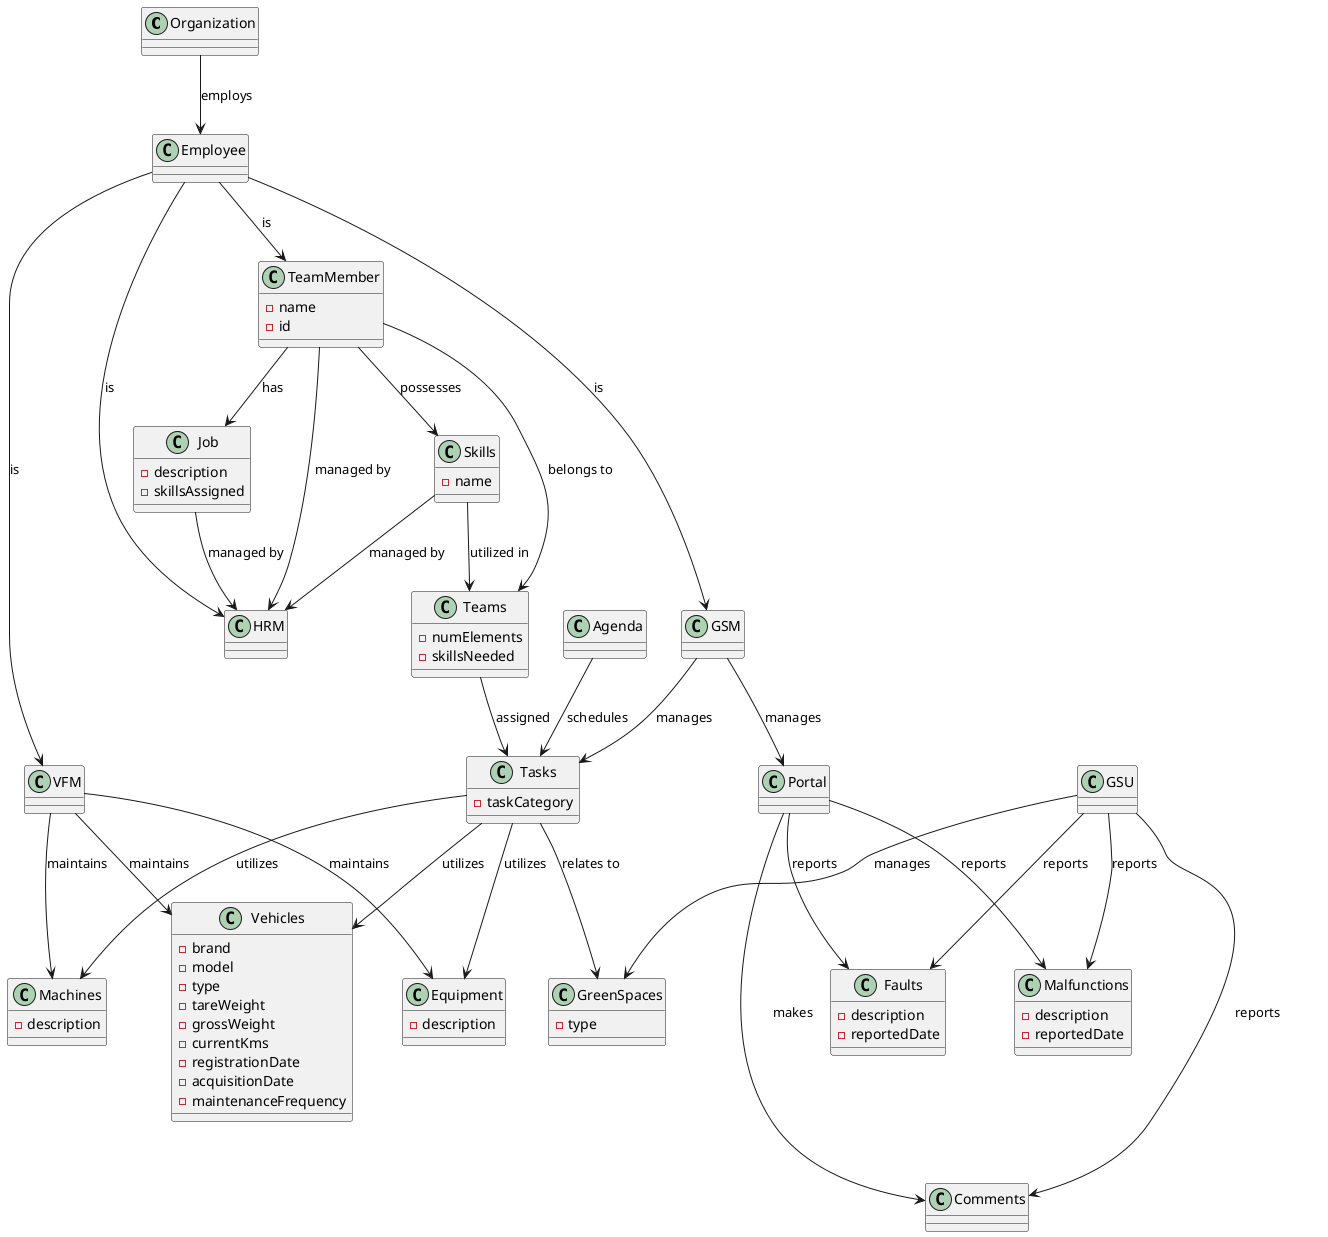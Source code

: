 @startuml


class Organization {
}

class Employee {
}

class TeamMember {
  - name 
  - id 
}

class HRM {
}

class GSM {
}

class VFM {
}

class Job {
  - description
  - skillsAssigned
}

class Skills {
  - name 
}

class Teams {
  - numElements 
  - skillsNeeded
}

class Tasks {
  - taskCategory 
}

class Agenda {
  
}

class Malfunctions {
  - description 
  - reportedDate 
}

class GreenSpaces {
  - type 
}

class Equipment {
  - description 
}

class Vehicles {
  - brand 
  - model 
  - type 
  - tareWeight 
  - grossWeight 
  - currentKms 
  - registrationDate
  - acquisitionDate 
  - maintenanceFrequency 
}

class Machines {
  - description 
}

class GSU {
}

class Portal {
}

class Faults {
  - description 
  - reportedDate
}

class Comments {
}


Organization --> Employee : "employs"

Employee --> TeamMember : "is"
Employee --> HRM : "is"
Employee --> GSM : "is"
Employee --> VFM : "is"

TeamMember --> HRM : "managed by"
TeamMember --> Job : "has"
TeamMember --> Skills : "possesses"
TeamMember --> Teams : "belongs to"

Job --> HRM : "managed by"

Skills --> HRM : "managed by"
Skills --> Teams : "utilized in"

Teams --> Tasks : "assigned"


GSM --> Tasks : "manages"
GSM --> Portal : "manages"

Agenda --> Tasks : "schedules"

Tasks --> GreenSpaces : "relates to"
Tasks --> Equipment : "utilizes"
Tasks --> Vehicles : "utilizes"
Tasks --> Machines : "utilizes"

VFM --> Vehicles : "maintains"
VFM --> Machines : "maintains"
VFM --> Equipment : "maintains"

Portal --> Malfunctions : "reports"
Portal --> Faults : "reports"
Portal ---> Comments : "makes"
GSU --> GreenSpaces : "manages"
GSU -->Malfunctions : "reports"
GSU --> Faults : "reports"
GSU --> Comments : "reports"

@enduml
